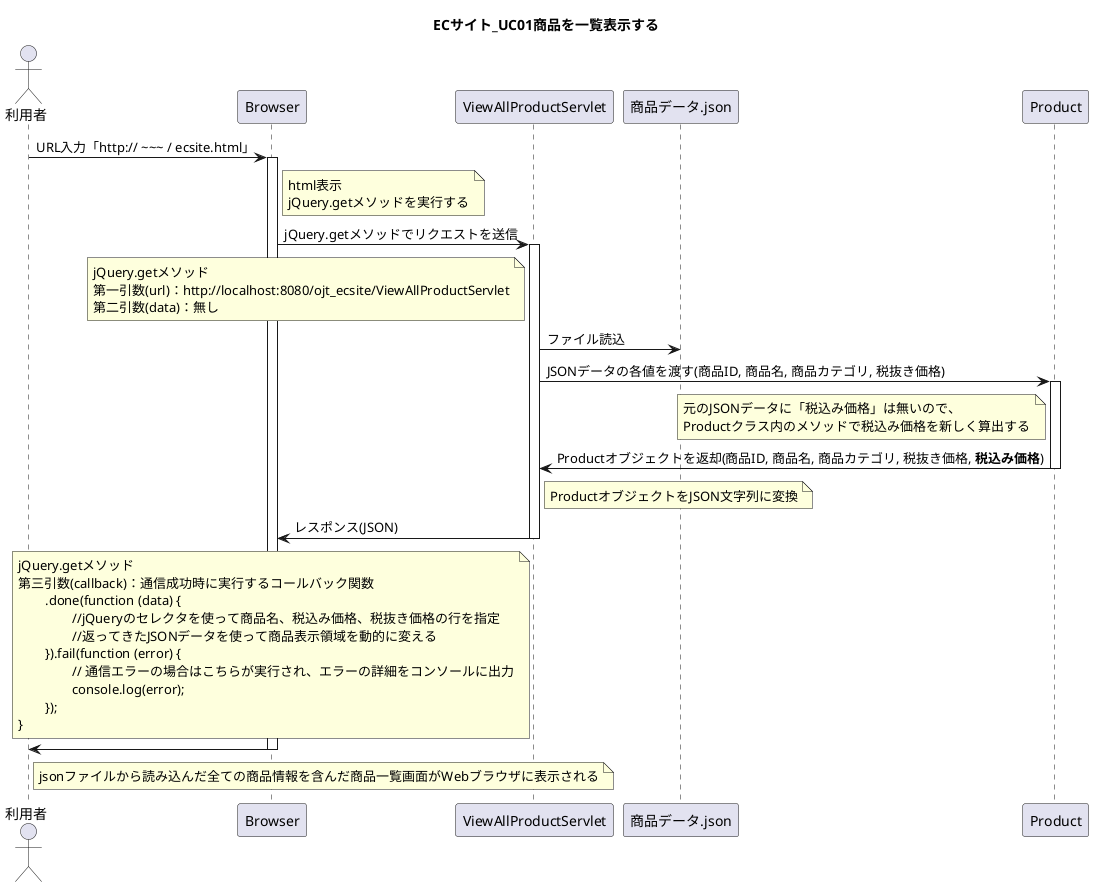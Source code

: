 @startuml
title ECサイト_UC01商品を一覧表示する

actor 利用者

利用者 -> Browser : URL入力「http:// ~~~ / ecsite.html」
activate Browser
note right of Browser
html表示
jQuery.getメソッドを実行する
end note

Browser -> ViewAllProductServlet : jQuery.getメソッドでリクエストを送信
activate ViewAllProductServlet

note left of ViewAllProductServlet
jQuery.getメソッド
第一引数(url)：http://localhost:8080/ojt_ecsite/ViewAllProductServlet
第二引数(data)：無し
end note


ViewAllProductServlet -> 商品データ.json : ファイル読込
ViewAllProductServlet -> Product : JSONデータの各値を渡す(商品ID, 商品名, 商品カテゴリ, 税抜き価格)
activate Product


note left of Product
元のJSONデータに「税込み価格」は無いので、
Productクラス内のメソッドで税込み価格を新しく算出する
end note
ViewAllProductServlet <- Product : Productオブジェクトを返却(商品ID, 商品名, 商品カテゴリ, 税抜き価格, **税込み価格**)

deactivate Product

note right of ViewAllProductServlet
ProductオブジェクトをJSON文字列に変換
end note
Browser <- ViewAllProductServlet : レスポンス(JSON)

note left of ViewAllProductServlet
jQuery.getメソッド
第三引数(callback)：通信成功時に実行するコールバック関数
	.done(function (data) {
		//jQueryのセレクタを使って商品名、税込み価格、税抜き価格の行を指定
    		//返ってきたJSONデータを使って商品表示領域を動的に変える
	}).fail(function (error) {
		// 通信エラーの場合はこちらが実行され、エラーの詳細をコンソールに出力
		console.log(error);
	});
}
end note

deactivate ViewAllProductServlet

利用者 <- Browser
note right of 利用者
jsonファイルから読み込んだ全ての商品情報を含んだ商品一覧画面がWebブラウザに表示される
end note

deactivate Browser

@enduml